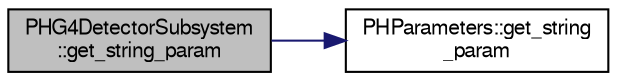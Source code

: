 digraph "PHG4DetectorSubsystem::get_string_param"
{
  bgcolor="transparent";
  edge [fontname="FreeSans",fontsize="10",labelfontname="FreeSans",labelfontsize="10"];
  node [fontname="FreeSans",fontsize="10",shape=record];
  rankdir="LR";
  Node1 [label="PHG4DetectorSubsystem\l::get_string_param",height=0.2,width=0.4,color="black", fillcolor="grey75", style="filled" fontcolor="black"];
  Node1 -> Node2 [color="midnightblue",fontsize="10",style="solid",fontname="FreeSans"];
  Node2 [label="PHParameters::get_string\l_param",height=0.2,width=0.4,color="black",URL="$dd/dae/classPHParameters.html#ab1c503fe2e3136bdd3e5a75bc55ead13"];
}
